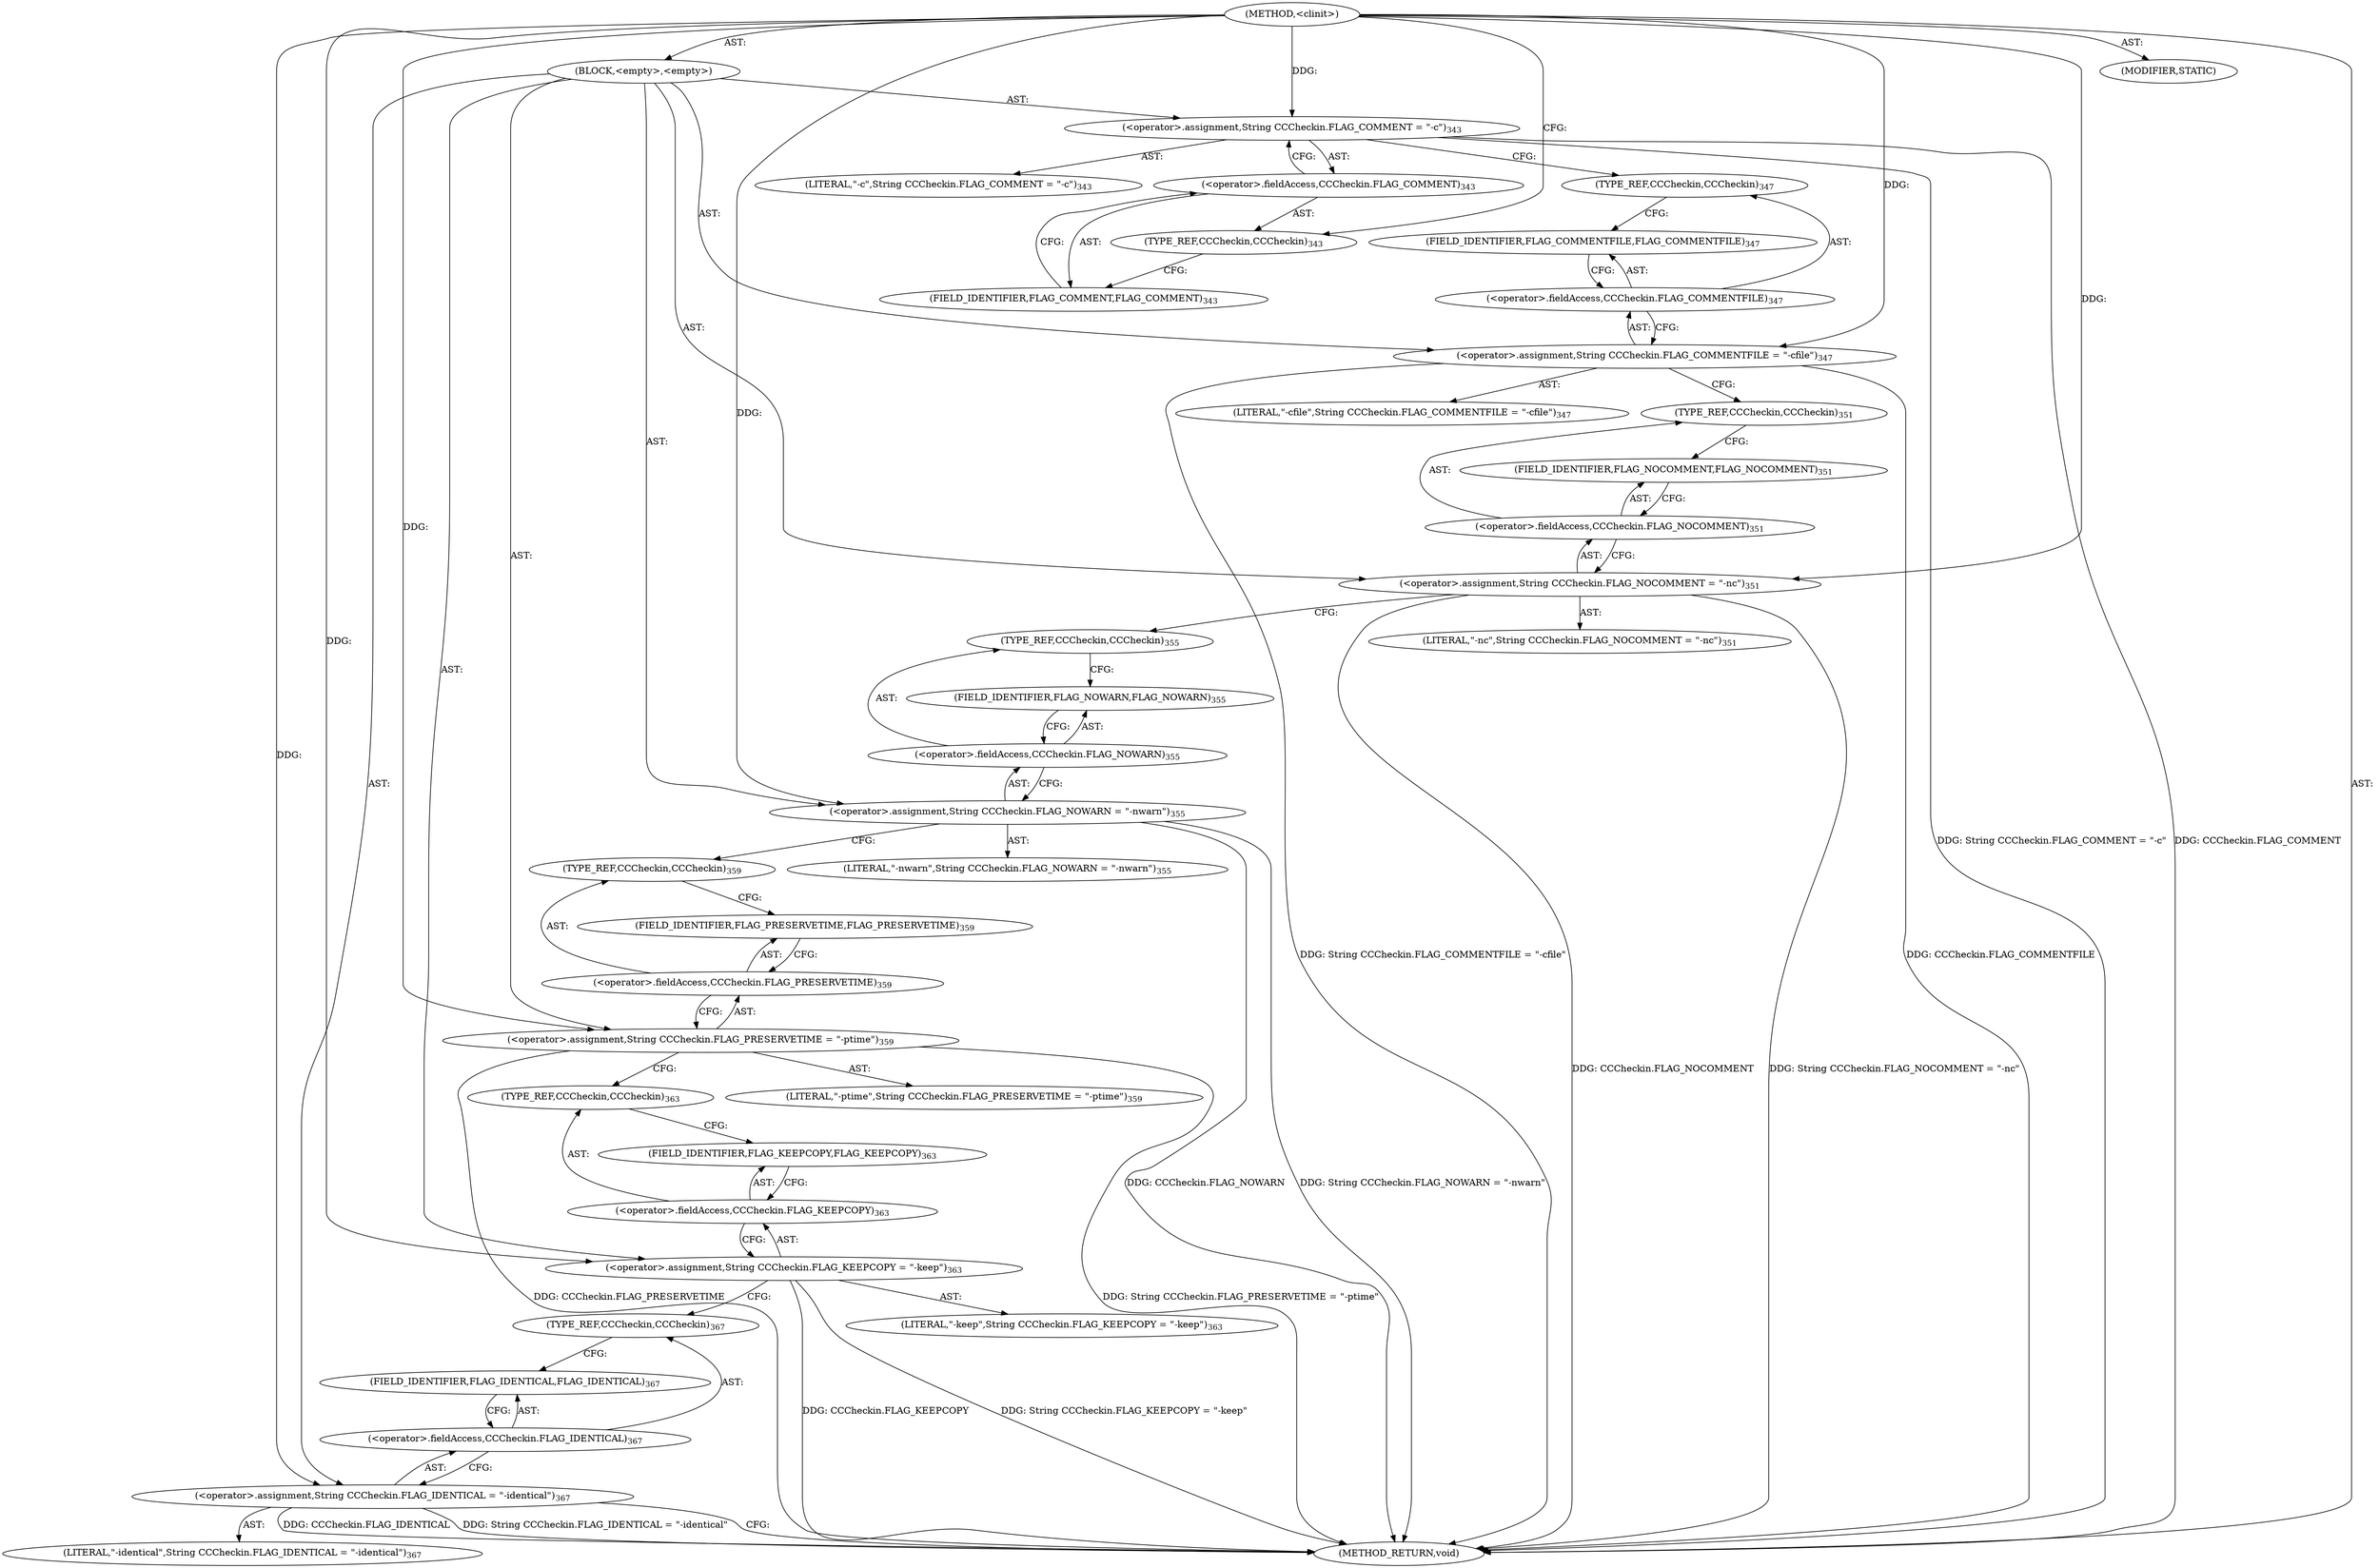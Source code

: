 digraph "&lt;clinit&gt;" {  
"111669149713" [label = <(METHOD,&lt;clinit&gt;)> ]
"25769803806" [label = <(BLOCK,&lt;empty&gt;,&lt;empty&gt;)> ]
"30064771173" [label = <(&lt;operator&gt;.assignment,String CCCheckin.FLAG_COMMENT = &quot;-c&quot;)<SUB>343</SUB>> ]
"30064771174" [label = <(&lt;operator&gt;.fieldAccess,CCCheckin.FLAG_COMMENT)<SUB>343</SUB>> ]
"180388626439" [label = <(TYPE_REF,CCCheckin,CCCheckin)<SUB>343</SUB>> ]
"55834574873" [label = <(FIELD_IDENTIFIER,FLAG_COMMENT,FLAG_COMMENT)<SUB>343</SUB>> ]
"90194313229" [label = <(LITERAL,&quot;-c&quot;,String CCCheckin.FLAG_COMMENT = &quot;-c&quot;)<SUB>343</SUB>> ]
"30064771175" [label = <(&lt;operator&gt;.assignment,String CCCheckin.FLAG_COMMENTFILE = &quot;-cfile&quot;)<SUB>347</SUB>> ]
"30064771176" [label = <(&lt;operator&gt;.fieldAccess,CCCheckin.FLAG_COMMENTFILE)<SUB>347</SUB>> ]
"180388626440" [label = <(TYPE_REF,CCCheckin,CCCheckin)<SUB>347</SUB>> ]
"55834574874" [label = <(FIELD_IDENTIFIER,FLAG_COMMENTFILE,FLAG_COMMENTFILE)<SUB>347</SUB>> ]
"90194313230" [label = <(LITERAL,&quot;-cfile&quot;,String CCCheckin.FLAG_COMMENTFILE = &quot;-cfile&quot;)<SUB>347</SUB>> ]
"30064771177" [label = <(&lt;operator&gt;.assignment,String CCCheckin.FLAG_NOCOMMENT = &quot;-nc&quot;)<SUB>351</SUB>> ]
"30064771178" [label = <(&lt;operator&gt;.fieldAccess,CCCheckin.FLAG_NOCOMMENT)<SUB>351</SUB>> ]
"180388626441" [label = <(TYPE_REF,CCCheckin,CCCheckin)<SUB>351</SUB>> ]
"55834574875" [label = <(FIELD_IDENTIFIER,FLAG_NOCOMMENT,FLAG_NOCOMMENT)<SUB>351</SUB>> ]
"90194313231" [label = <(LITERAL,&quot;-nc&quot;,String CCCheckin.FLAG_NOCOMMENT = &quot;-nc&quot;)<SUB>351</SUB>> ]
"30064771179" [label = <(&lt;operator&gt;.assignment,String CCCheckin.FLAG_NOWARN = &quot;-nwarn&quot;)<SUB>355</SUB>> ]
"30064771180" [label = <(&lt;operator&gt;.fieldAccess,CCCheckin.FLAG_NOWARN)<SUB>355</SUB>> ]
"180388626442" [label = <(TYPE_REF,CCCheckin,CCCheckin)<SUB>355</SUB>> ]
"55834574876" [label = <(FIELD_IDENTIFIER,FLAG_NOWARN,FLAG_NOWARN)<SUB>355</SUB>> ]
"90194313232" [label = <(LITERAL,&quot;-nwarn&quot;,String CCCheckin.FLAG_NOWARN = &quot;-nwarn&quot;)<SUB>355</SUB>> ]
"30064771181" [label = <(&lt;operator&gt;.assignment,String CCCheckin.FLAG_PRESERVETIME = &quot;-ptime&quot;)<SUB>359</SUB>> ]
"30064771182" [label = <(&lt;operator&gt;.fieldAccess,CCCheckin.FLAG_PRESERVETIME)<SUB>359</SUB>> ]
"180388626443" [label = <(TYPE_REF,CCCheckin,CCCheckin)<SUB>359</SUB>> ]
"55834574877" [label = <(FIELD_IDENTIFIER,FLAG_PRESERVETIME,FLAG_PRESERVETIME)<SUB>359</SUB>> ]
"90194313233" [label = <(LITERAL,&quot;-ptime&quot;,String CCCheckin.FLAG_PRESERVETIME = &quot;-ptime&quot;)<SUB>359</SUB>> ]
"30064771183" [label = <(&lt;operator&gt;.assignment,String CCCheckin.FLAG_KEEPCOPY = &quot;-keep&quot;)<SUB>363</SUB>> ]
"30064771184" [label = <(&lt;operator&gt;.fieldAccess,CCCheckin.FLAG_KEEPCOPY)<SUB>363</SUB>> ]
"180388626444" [label = <(TYPE_REF,CCCheckin,CCCheckin)<SUB>363</SUB>> ]
"55834574878" [label = <(FIELD_IDENTIFIER,FLAG_KEEPCOPY,FLAG_KEEPCOPY)<SUB>363</SUB>> ]
"90194313234" [label = <(LITERAL,&quot;-keep&quot;,String CCCheckin.FLAG_KEEPCOPY = &quot;-keep&quot;)<SUB>363</SUB>> ]
"30064771185" [label = <(&lt;operator&gt;.assignment,String CCCheckin.FLAG_IDENTICAL = &quot;-identical&quot;)<SUB>367</SUB>> ]
"30064771186" [label = <(&lt;operator&gt;.fieldAccess,CCCheckin.FLAG_IDENTICAL)<SUB>367</SUB>> ]
"180388626445" [label = <(TYPE_REF,CCCheckin,CCCheckin)<SUB>367</SUB>> ]
"55834574879" [label = <(FIELD_IDENTIFIER,FLAG_IDENTICAL,FLAG_IDENTICAL)<SUB>367</SUB>> ]
"90194313235" [label = <(LITERAL,&quot;-identical&quot;,String CCCheckin.FLAG_IDENTICAL = &quot;-identical&quot;)<SUB>367</SUB>> ]
"133143986230" [label = <(MODIFIER,STATIC)> ]
"128849018897" [label = <(METHOD_RETURN,void)> ]
  "111669149713" -> "25769803806"  [ label = "AST: "] 
  "111669149713" -> "133143986230"  [ label = "AST: "] 
  "111669149713" -> "128849018897"  [ label = "AST: "] 
  "25769803806" -> "30064771173"  [ label = "AST: "] 
  "25769803806" -> "30064771175"  [ label = "AST: "] 
  "25769803806" -> "30064771177"  [ label = "AST: "] 
  "25769803806" -> "30064771179"  [ label = "AST: "] 
  "25769803806" -> "30064771181"  [ label = "AST: "] 
  "25769803806" -> "30064771183"  [ label = "AST: "] 
  "25769803806" -> "30064771185"  [ label = "AST: "] 
  "30064771173" -> "30064771174"  [ label = "AST: "] 
  "30064771173" -> "90194313229"  [ label = "AST: "] 
  "30064771174" -> "180388626439"  [ label = "AST: "] 
  "30064771174" -> "55834574873"  [ label = "AST: "] 
  "30064771175" -> "30064771176"  [ label = "AST: "] 
  "30064771175" -> "90194313230"  [ label = "AST: "] 
  "30064771176" -> "180388626440"  [ label = "AST: "] 
  "30064771176" -> "55834574874"  [ label = "AST: "] 
  "30064771177" -> "30064771178"  [ label = "AST: "] 
  "30064771177" -> "90194313231"  [ label = "AST: "] 
  "30064771178" -> "180388626441"  [ label = "AST: "] 
  "30064771178" -> "55834574875"  [ label = "AST: "] 
  "30064771179" -> "30064771180"  [ label = "AST: "] 
  "30064771179" -> "90194313232"  [ label = "AST: "] 
  "30064771180" -> "180388626442"  [ label = "AST: "] 
  "30064771180" -> "55834574876"  [ label = "AST: "] 
  "30064771181" -> "30064771182"  [ label = "AST: "] 
  "30064771181" -> "90194313233"  [ label = "AST: "] 
  "30064771182" -> "180388626443"  [ label = "AST: "] 
  "30064771182" -> "55834574877"  [ label = "AST: "] 
  "30064771183" -> "30064771184"  [ label = "AST: "] 
  "30064771183" -> "90194313234"  [ label = "AST: "] 
  "30064771184" -> "180388626444"  [ label = "AST: "] 
  "30064771184" -> "55834574878"  [ label = "AST: "] 
  "30064771185" -> "30064771186"  [ label = "AST: "] 
  "30064771185" -> "90194313235"  [ label = "AST: "] 
  "30064771186" -> "180388626445"  [ label = "AST: "] 
  "30064771186" -> "55834574879"  [ label = "AST: "] 
  "30064771173" -> "180388626440"  [ label = "CFG: "] 
  "30064771175" -> "180388626441"  [ label = "CFG: "] 
  "30064771177" -> "180388626442"  [ label = "CFG: "] 
  "30064771179" -> "180388626443"  [ label = "CFG: "] 
  "30064771181" -> "180388626444"  [ label = "CFG: "] 
  "30064771183" -> "180388626445"  [ label = "CFG: "] 
  "30064771185" -> "128849018897"  [ label = "CFG: "] 
  "30064771174" -> "30064771173"  [ label = "CFG: "] 
  "30064771176" -> "30064771175"  [ label = "CFG: "] 
  "30064771178" -> "30064771177"  [ label = "CFG: "] 
  "30064771180" -> "30064771179"  [ label = "CFG: "] 
  "30064771182" -> "30064771181"  [ label = "CFG: "] 
  "30064771184" -> "30064771183"  [ label = "CFG: "] 
  "30064771186" -> "30064771185"  [ label = "CFG: "] 
  "180388626439" -> "55834574873"  [ label = "CFG: "] 
  "55834574873" -> "30064771174"  [ label = "CFG: "] 
  "180388626440" -> "55834574874"  [ label = "CFG: "] 
  "55834574874" -> "30064771176"  [ label = "CFG: "] 
  "180388626441" -> "55834574875"  [ label = "CFG: "] 
  "55834574875" -> "30064771178"  [ label = "CFG: "] 
  "180388626442" -> "55834574876"  [ label = "CFG: "] 
  "55834574876" -> "30064771180"  [ label = "CFG: "] 
  "180388626443" -> "55834574877"  [ label = "CFG: "] 
  "55834574877" -> "30064771182"  [ label = "CFG: "] 
  "180388626444" -> "55834574878"  [ label = "CFG: "] 
  "55834574878" -> "30064771184"  [ label = "CFG: "] 
  "180388626445" -> "55834574879"  [ label = "CFG: "] 
  "55834574879" -> "30064771186"  [ label = "CFG: "] 
  "111669149713" -> "180388626439"  [ label = "CFG: "] 
  "30064771173" -> "128849018897"  [ label = "DDG: CCCheckin.FLAG_COMMENT"] 
  "30064771173" -> "128849018897"  [ label = "DDG: String CCCheckin.FLAG_COMMENT = &quot;-c&quot;"] 
  "30064771175" -> "128849018897"  [ label = "DDG: CCCheckin.FLAG_COMMENTFILE"] 
  "30064771175" -> "128849018897"  [ label = "DDG: String CCCheckin.FLAG_COMMENTFILE = &quot;-cfile&quot;"] 
  "30064771177" -> "128849018897"  [ label = "DDG: CCCheckin.FLAG_NOCOMMENT"] 
  "30064771177" -> "128849018897"  [ label = "DDG: String CCCheckin.FLAG_NOCOMMENT = &quot;-nc&quot;"] 
  "30064771179" -> "128849018897"  [ label = "DDG: CCCheckin.FLAG_NOWARN"] 
  "30064771179" -> "128849018897"  [ label = "DDG: String CCCheckin.FLAG_NOWARN = &quot;-nwarn&quot;"] 
  "30064771181" -> "128849018897"  [ label = "DDG: CCCheckin.FLAG_PRESERVETIME"] 
  "30064771181" -> "128849018897"  [ label = "DDG: String CCCheckin.FLAG_PRESERVETIME = &quot;-ptime&quot;"] 
  "30064771183" -> "128849018897"  [ label = "DDG: CCCheckin.FLAG_KEEPCOPY"] 
  "30064771183" -> "128849018897"  [ label = "DDG: String CCCheckin.FLAG_KEEPCOPY = &quot;-keep&quot;"] 
  "30064771185" -> "128849018897"  [ label = "DDG: CCCheckin.FLAG_IDENTICAL"] 
  "30064771185" -> "128849018897"  [ label = "DDG: String CCCheckin.FLAG_IDENTICAL = &quot;-identical&quot;"] 
  "111669149713" -> "30064771173"  [ label = "DDG: "] 
  "111669149713" -> "30064771175"  [ label = "DDG: "] 
  "111669149713" -> "30064771177"  [ label = "DDG: "] 
  "111669149713" -> "30064771179"  [ label = "DDG: "] 
  "111669149713" -> "30064771181"  [ label = "DDG: "] 
  "111669149713" -> "30064771183"  [ label = "DDG: "] 
  "111669149713" -> "30064771185"  [ label = "DDG: "] 
}

